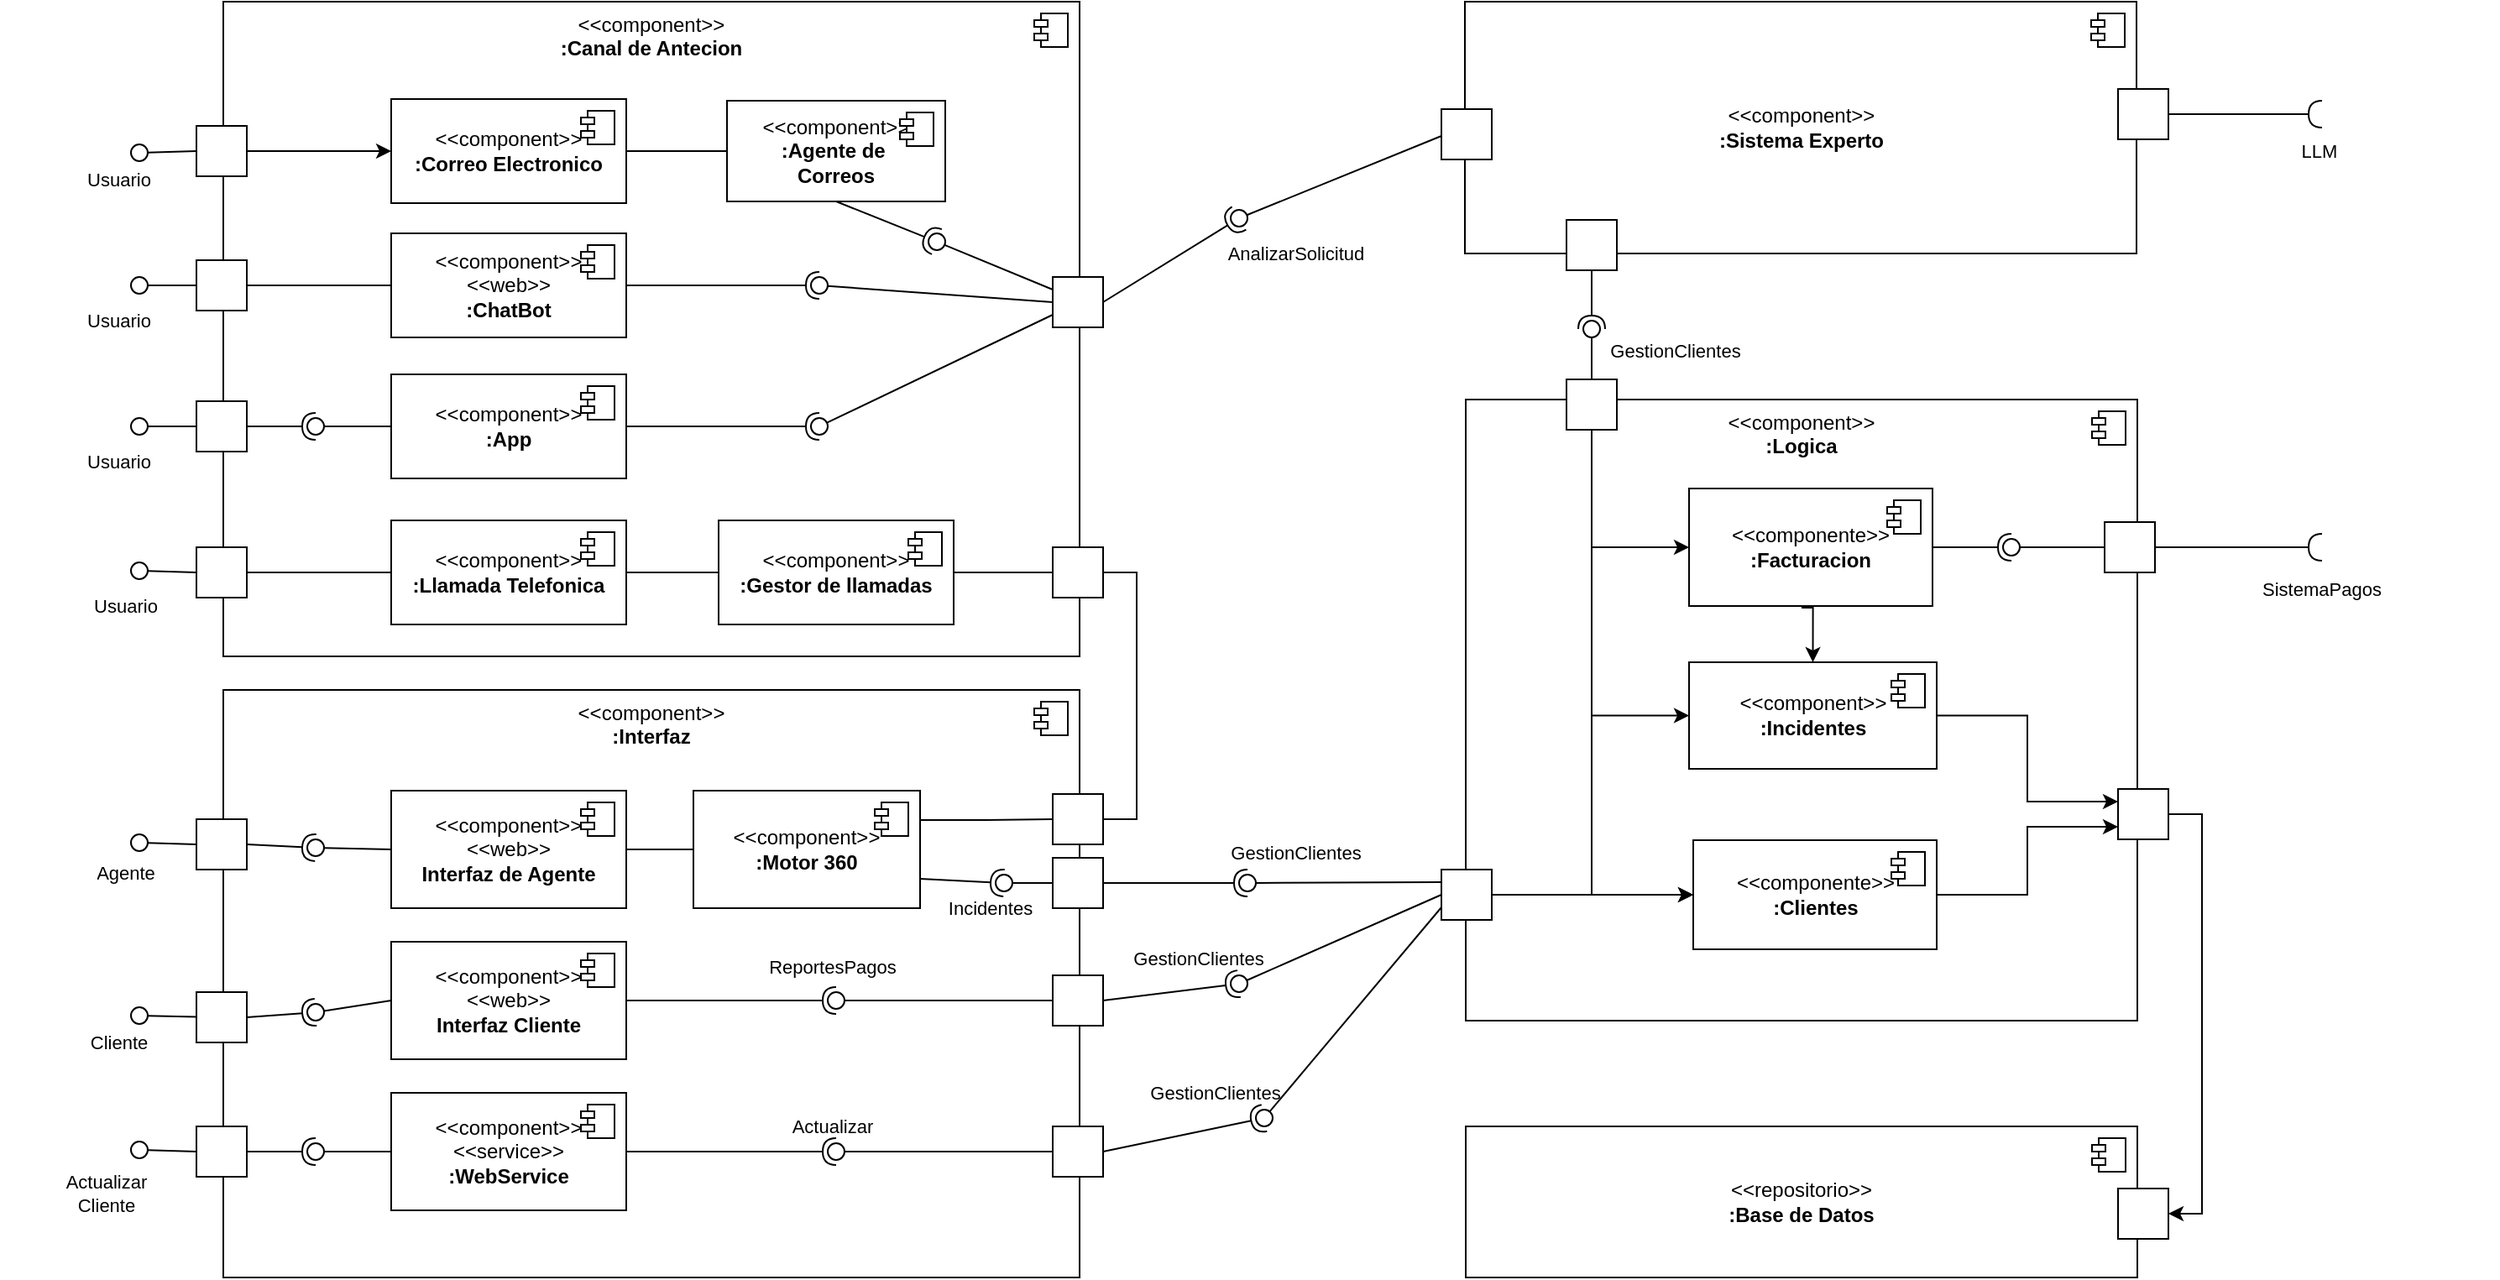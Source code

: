 <mxfile version="24.7.7">
  <diagram name="Página-1" id="badeSgl3rarpciUWfAk7">
    <mxGraphModel dx="1707" dy="452" grid="1" gridSize="10" guides="1" tooltips="1" connect="1" arrows="1" fold="1" page="1" pageScale="1" pageWidth="827" pageHeight="1169" math="0" shadow="0">
      <root>
        <mxCell id="0" />
        <mxCell id="1" parent="0" />
        <mxCell id="QKdsGa7gmg4QLBwzVYQP-52" value="&amp;lt;&amp;lt;component&amp;gt;&amp;gt;&lt;div&gt;&lt;b&gt;:Logica&lt;/b&gt;&lt;/div&gt;" style="html=1;dropTarget=0;whiteSpace=wrap;verticalAlign=top;" vertex="1" parent="1">
          <mxGeometry x="60" y="307" width="400" height="370" as="geometry" />
        </mxCell>
        <mxCell id="QKdsGa7gmg4QLBwzVYQP-53" value="" style="shape=module;jettyWidth=8;jettyHeight=4;" vertex="1" parent="QKdsGa7gmg4QLBwzVYQP-52">
          <mxGeometry x="1" width="20" height="20" relative="1" as="geometry">
            <mxPoint x="-27" y="7" as="offset" />
          </mxGeometry>
        </mxCell>
        <mxCell id="oYlXpJVkNZ7Khja5sfW1-7" value="" style="rounded=0;orthogonalLoop=1;jettySize=auto;html=1;endArrow=oval;endFill=0;sketch=0;sourcePerimeterSpacing=0;targetPerimeterSpacing=0;endSize=10;exitX=0;exitY=0.5;exitDx=0;exitDy=0;" parent="1" source="QKdsGa7gmg4QLBwzVYQP-26" edge="1">
          <mxGeometry relative="1" as="geometry">
            <mxPoint x="-800" y="90" as="sourcePoint" />
            <mxPoint x="-730" y="160" as="targetPoint" />
          </mxGeometry>
        </mxCell>
        <mxCell id="oYlXpJVkNZ7Khja5sfW1-8" value="" style="ellipse;whiteSpace=wrap;html=1;align=center;aspect=fixed;fillColor=none;strokeColor=none;resizable=0;perimeter=centerPerimeter;rotatable=0;allowArrows=0;points=[];outlineConnect=1;" parent="1" vertex="1">
          <mxGeometry x="-720" y="156" width="10" height="10" as="geometry" />
        </mxCell>
        <mxCell id="oYlXpJVkNZ7Khja5sfW1-23" value="&lt;div&gt;&amp;lt;&amp;lt;repositorio&amp;gt;&amp;gt;&lt;br&gt;&lt;div&gt;&lt;b&gt;:Base de Datos&lt;/b&gt;&lt;/div&gt;&lt;/div&gt;" style="html=1;dropTarget=0;whiteSpace=wrap;" parent="1" vertex="1">
          <mxGeometry x="60" y="740" width="400" height="90" as="geometry" />
        </mxCell>
        <mxCell id="oYlXpJVkNZ7Khja5sfW1-24" value="" style="shape=module;jettyWidth=8;jettyHeight=4;" parent="oYlXpJVkNZ7Khja5sfW1-23" vertex="1">
          <mxGeometry x="1" width="20" height="20" relative="1" as="geometry">
            <mxPoint x="-27" y="7" as="offset" />
          </mxGeometry>
        </mxCell>
        <mxCell id="oYlXpJVkNZ7Khja5sfW1-25" value="&amp;lt;&amp;lt;component&amp;gt;&amp;gt;&lt;div&gt;&lt;b&gt;:Sistema&amp;nbsp;&lt;/b&gt;&lt;b style=&quot;background-color: initial;&quot;&gt;Experto&lt;/b&gt;&lt;/div&gt;" style="html=1;dropTarget=0;whiteSpace=wrap;" parent="1" vertex="1">
          <mxGeometry x="59.5" y="70" width="400" height="150" as="geometry" />
        </mxCell>
        <mxCell id="oYlXpJVkNZ7Khja5sfW1-26" value="" style="shape=module;jettyWidth=8;jettyHeight=4;" parent="oYlXpJVkNZ7Khja5sfW1-25" vertex="1">
          <mxGeometry x="1" width="20" height="20" relative="1" as="geometry">
            <mxPoint x="-27" y="7" as="offset" />
          </mxGeometry>
        </mxCell>
        <mxCell id="QKdsGa7gmg4QLBwzVYQP-125" style="edgeStyle=orthogonalEdgeStyle;rounded=0;orthogonalLoop=1;jettySize=auto;html=1;exitX=1;exitY=0.5;exitDx=0;exitDy=0;entryX=0;entryY=0.75;entryDx=0;entryDy=0;" edge="1" parent="1" source="oYlXpJVkNZ7Khja5sfW1-29" target="QKdsGa7gmg4QLBwzVYQP-121">
          <mxGeometry relative="1" as="geometry" />
        </mxCell>
        <mxCell id="oYlXpJVkNZ7Khja5sfW1-29" value="&amp;lt;&amp;lt;componente&amp;gt;&amp;gt;&lt;div&gt;&lt;div&gt;&lt;b&gt;:Clientes&lt;/b&gt;&lt;/div&gt;&lt;/div&gt;" style="html=1;dropTarget=0;whiteSpace=wrap;" parent="1" vertex="1">
          <mxGeometry x="195.5" y="569.5" width="145" height="65" as="geometry" />
        </mxCell>
        <mxCell id="oYlXpJVkNZ7Khja5sfW1-30" value="" style="shape=module;jettyWidth=8;jettyHeight=4;" parent="oYlXpJVkNZ7Khja5sfW1-29" vertex="1">
          <mxGeometry x="1" width="20" height="20" relative="1" as="geometry">
            <mxPoint x="-27" y="7" as="offset" />
          </mxGeometry>
        </mxCell>
        <mxCell id="oYlXpJVkNZ7Khja5sfW1-34" value="" style="ellipse;whiteSpace=wrap;html=1;align=center;aspect=fixed;fillColor=none;strokeColor=none;resizable=0;perimeter=centerPerimeter;rotatable=0;allowArrows=0;points=[];outlineConnect=1;" parent="1" vertex="1">
          <mxGeometry x="379.5" y="164" width="10" height="10" as="geometry" />
        </mxCell>
        <mxCell id="QKdsGa7gmg4QLBwzVYQP-124" style="edgeStyle=orthogonalEdgeStyle;rounded=0;orthogonalLoop=1;jettySize=auto;html=1;exitX=1;exitY=0.5;exitDx=0;exitDy=0;entryX=0;entryY=0.25;entryDx=0;entryDy=0;" edge="1" parent="1" source="oYlXpJVkNZ7Khja5sfW1-45" target="QKdsGa7gmg4QLBwzVYQP-121">
          <mxGeometry relative="1" as="geometry" />
        </mxCell>
        <mxCell id="oYlXpJVkNZ7Khja5sfW1-45" value="&amp;lt;&amp;lt;component&amp;gt;&amp;gt;&lt;div&gt;&lt;b style=&quot;background-color: initial;&quot;&gt;:Incidentes&lt;/b&gt;&lt;/div&gt;" style="html=1;dropTarget=0;whiteSpace=wrap;" parent="1" vertex="1">
          <mxGeometry x="193" y="463.5" width="147.5" height="63.5" as="geometry" />
        </mxCell>
        <mxCell id="oYlXpJVkNZ7Khja5sfW1-46" value="" style="shape=module;jettyWidth=8;jettyHeight=4;" parent="oYlXpJVkNZ7Khja5sfW1-45" vertex="1">
          <mxGeometry x="1" width="20" height="20" relative="1" as="geometry">
            <mxPoint x="-27" y="7" as="offset" />
          </mxGeometry>
        </mxCell>
        <mxCell id="oYlXpJVkNZ7Khja5sfW1-49" value="" style="ellipse;whiteSpace=wrap;html=1;align=center;aspect=fixed;fillColor=none;strokeColor=none;resizable=0;perimeter=centerPerimeter;rotatable=0;allowArrows=0;points=[];outlineConnect=1;" parent="1" vertex="1">
          <mxGeometry x="179.5" y="184" width="10" height="10" as="geometry" />
        </mxCell>
        <mxCell id="oYlXpJVkNZ7Khja5sfW1-52" value="" style="ellipse;whiteSpace=wrap;html=1;align=center;aspect=fixed;fillColor=none;strokeColor=none;resizable=0;perimeter=centerPerimeter;rotatable=0;allowArrows=0;points=[];outlineConnect=1;" parent="1" vertex="1">
          <mxGeometry x="511.5" y="270" width="10" height="10" as="geometry" />
        </mxCell>
        <mxCell id="oYlXpJVkNZ7Khja5sfW1-53" value="" style="rounded=0;orthogonalLoop=1;jettySize=auto;html=1;endArrow=halfCircle;endFill=0;endSize=6;strokeWidth=1;sketch=0;exitX=1;exitY=0.5;exitDx=0;exitDy=0;" parent="1" source="QKdsGa7gmg4QLBwzVYQP-60" edge="1">
          <mxGeometry relative="1" as="geometry">
            <mxPoint x="614.5" y="188" as="sourcePoint" />
            <mxPoint x="570" y="137" as="targetPoint" />
          </mxGeometry>
        </mxCell>
        <mxCell id="oYlXpJVkNZ7Khja5sfW1-55" value="" style="ellipse;whiteSpace=wrap;html=1;align=center;aspect=fixed;fillColor=none;strokeColor=none;resizable=0;perimeter=centerPerimeter;rotatable=0;allowArrows=0;points=[];outlineConnect=1;" parent="1" vertex="1">
          <mxGeometry x="640" y="190" width="10" height="10" as="geometry" />
        </mxCell>
        <mxCell id="oYlXpJVkNZ7Khja5sfW1-58" value="" style="ellipse;whiteSpace=wrap;html=1;align=center;aspect=fixed;fillColor=none;strokeColor=none;resizable=0;perimeter=centerPerimeter;rotatable=0;allowArrows=0;points=[];outlineConnect=1;" parent="1" vertex="1">
          <mxGeometry x="504.5" y="198" width="10" height="10" as="geometry" />
        </mxCell>
        <mxCell id="oYlXpJVkNZ7Khja5sfW1-66" value="" style="ellipse;whiteSpace=wrap;html=1;align=center;aspect=fixed;fillColor=none;strokeColor=none;resizable=0;perimeter=centerPerimeter;rotatable=0;allowArrows=0;points=[];outlineConnect=1;" parent="1" vertex="1">
          <mxGeometry x="554.5" y="273" width="10" height="10" as="geometry" />
        </mxCell>
        <mxCell id="oYlXpJVkNZ7Khja5sfW1-69" value="" style="ellipse;whiteSpace=wrap;html=1;align=center;aspect=fixed;fillColor=none;strokeColor=none;resizable=0;perimeter=centerPerimeter;rotatable=0;allowArrows=0;points=[];outlineConnect=1;" parent="1" vertex="1">
          <mxGeometry x="650" y="520" width="10" height="10" as="geometry" />
        </mxCell>
        <mxCell id="oYlXpJVkNZ7Khja5sfW1-84" value="" style="ellipse;whiteSpace=wrap;html=1;align=center;aspect=fixed;fillColor=none;strokeColor=none;resizable=0;perimeter=centerPerimeter;rotatable=0;allowArrows=0;points=[];outlineConnect=1;" parent="1" vertex="1">
          <mxGeometry x="450.5" y="367" width="10" height="10" as="geometry" />
        </mxCell>
        <mxCell id="oYlXpJVkNZ7Khja5sfW1-88" value="" style="ellipse;whiteSpace=wrap;html=1;align=center;aspect=fixed;fillColor=none;strokeColor=none;resizable=0;perimeter=centerPerimeter;rotatable=0;allowArrows=0;points=[];outlineConnect=1;" parent="1" vertex="1">
          <mxGeometry x="511.5" y="390" width="10" height="10" as="geometry" />
        </mxCell>
        <UserObject label="SistemaPagos" placeholders="1" name="Variable" id="oYlXpJVkNZ7Khja5sfW1-94">
          <mxCell style="text;html=1;strokeColor=none;fillColor=none;align=center;verticalAlign=middle;whiteSpace=wrap;overflow=hidden;fontSize=11;" parent="1" vertex="1">
            <mxGeometry x="514.5" y="410" width="110" height="20" as="geometry" />
          </mxCell>
        </UserObject>
        <UserObject label="LLM" placeholders="1" name="Variable" id="oYlXpJVkNZ7Khja5sfW1-102">
          <mxCell style="text;html=1;strokeColor=none;fillColor=none;align=center;verticalAlign=middle;whiteSpace=wrap;overflow=hidden;fontSize=11;" parent="1" vertex="1">
            <mxGeometry x="504.5" y="149" width="127" height="20" as="geometry" />
          </mxCell>
        </UserObject>
        <UserObject label="Actualizar&lt;div&gt;Cliente&lt;/div&gt;" placeholders="1" name="Variable" id="oYlXpJVkNZ7Khja5sfW1-107">
          <mxCell style="text;html=1;strokeColor=none;fillColor=none;align=center;verticalAlign=middle;whiteSpace=wrap;overflow=hidden;fontSize=11;" parent="1" vertex="1">
            <mxGeometry x="-813" y="760" width="127" height="40" as="geometry" />
          </mxCell>
        </UserObject>
        <mxCell id="QKdsGa7gmg4QLBwzVYQP-116" style="edgeStyle=orthogonalEdgeStyle;rounded=0;orthogonalLoop=1;jettySize=auto;html=1;exitX=0.462;exitY=1.014;exitDx=0;exitDy=0;entryX=0.5;entryY=0;entryDx=0;entryDy=0;exitPerimeter=0;" edge="1" parent="1" source="0yX0eXvTFX88OV4LpYDG-4" target="oYlXpJVkNZ7Khja5sfW1-45">
          <mxGeometry relative="1" as="geometry" />
        </mxCell>
        <mxCell id="0yX0eXvTFX88OV4LpYDG-4" value="&amp;lt;&amp;lt;componente&amp;gt;&amp;gt;&lt;div&gt;&lt;b&gt;:&lt;/b&gt;&lt;b style=&quot;background-color: initial;&quot;&gt;Facturacion&lt;/b&gt;&lt;/div&gt;" style="html=1;dropTarget=0;whiteSpace=wrap;" parent="1" vertex="1">
          <mxGeometry x="193" y="360" width="145" height="70" as="geometry" />
        </mxCell>
        <mxCell id="0yX0eXvTFX88OV4LpYDG-5" value="" style="shape=module;jettyWidth=8;jettyHeight=4;" parent="0yX0eXvTFX88OV4LpYDG-4" vertex="1">
          <mxGeometry x="1" width="20" height="20" relative="1" as="geometry">
            <mxPoint x="-27" y="7" as="offset" />
          </mxGeometry>
        </mxCell>
        <mxCell id="0yX0eXvTFX88OV4LpYDG-8" value="" style="ellipse;whiteSpace=wrap;html=1;align=center;aspect=fixed;fillColor=none;strokeColor=none;resizable=0;perimeter=centerPerimeter;rotatable=0;allowArrows=0;points=[];outlineConnect=1;" parent="1" vertex="1">
          <mxGeometry x="511.5" y="295" width="10" height="10" as="geometry" />
        </mxCell>
        <mxCell id="0yX0eXvTFX88OV4LpYDG-12" value="" style="ellipse;whiteSpace=wrap;html=1;align=center;aspect=fixed;fillColor=none;strokeColor=none;resizable=0;perimeter=centerPerimeter;rotatable=0;allowArrows=0;points=[];outlineConnect=1;" parent="1" vertex="1">
          <mxGeometry x="665" y="460" width="10" height="10" as="geometry" />
        </mxCell>
        <mxCell id="QKdsGa7gmg4QLBwzVYQP-1" value="&amp;lt;&amp;lt;component&amp;gt;&amp;gt;&lt;div&gt;&lt;b&gt;:Canal de Antecion&lt;/b&gt;&lt;/div&gt;" style="html=1;dropTarget=0;whiteSpace=wrap;verticalAlign=top;" vertex="1" parent="1">
          <mxGeometry x="-680" y="70" width="510" height="390" as="geometry" />
        </mxCell>
        <mxCell id="QKdsGa7gmg4QLBwzVYQP-2" value="" style="shape=module;jettyWidth=8;jettyHeight=4;" vertex="1" parent="QKdsGa7gmg4QLBwzVYQP-1">
          <mxGeometry x="1" width="20" height="20" relative="1" as="geometry">
            <mxPoint x="-27" y="7" as="offset" />
          </mxGeometry>
        </mxCell>
        <mxCell id="QKdsGa7gmg4QLBwzVYQP-88" style="edgeStyle=orthogonalEdgeStyle;rounded=0;orthogonalLoop=1;jettySize=auto;html=1;exitX=1;exitY=0.5;exitDx=0;exitDy=0;entryX=0;entryY=0.5;entryDx=0;entryDy=0;endArrow=none;endFill=0;" edge="1" parent="1" source="QKdsGa7gmg4QLBwzVYQP-5" target="QKdsGa7gmg4QLBwzVYQP-82">
          <mxGeometry relative="1" as="geometry" />
        </mxCell>
        <mxCell id="QKdsGa7gmg4QLBwzVYQP-5" value="&amp;lt;&amp;lt;component&amp;gt;&amp;gt;&lt;div&gt;&lt;b&gt;:&lt;/b&gt;&lt;b style=&quot;background-color: initial;&quot;&gt;Llamada Telefonica&lt;/b&gt;&lt;/div&gt;" style="html=1;dropTarget=0;whiteSpace=wrap;" vertex="1" parent="1">
          <mxGeometry x="-580" y="379" width="140" height="62" as="geometry" />
        </mxCell>
        <mxCell id="QKdsGa7gmg4QLBwzVYQP-6" value="" style="shape=module;jettyWidth=8;jettyHeight=4;" vertex="1" parent="QKdsGa7gmg4QLBwzVYQP-5">
          <mxGeometry x="1" width="20" height="20" relative="1" as="geometry">
            <mxPoint x="-27" y="7" as="offset" />
          </mxGeometry>
        </mxCell>
        <mxCell id="QKdsGa7gmg4QLBwzVYQP-50" style="edgeStyle=orthogonalEdgeStyle;rounded=0;orthogonalLoop=1;jettySize=auto;html=1;exitX=1;exitY=0.5;exitDx=0;exitDy=0;entryX=0;entryY=0.5;entryDx=0;entryDy=0;endArrow=none;endFill=0;" edge="1" parent="1" source="QKdsGa7gmg4QLBwzVYQP-7" target="QKdsGa7gmg4QLBwzVYQP-43">
          <mxGeometry relative="1" as="geometry" />
        </mxCell>
        <mxCell id="QKdsGa7gmg4QLBwzVYQP-7" value="&amp;lt;&amp;lt;component&amp;gt;&amp;gt;&lt;div&gt;&lt;b&gt;:&lt;/b&gt;&lt;b style=&quot;background-color: initial;&quot;&gt;Correo Electronico&lt;/b&gt;&lt;/div&gt;" style="html=1;dropTarget=0;whiteSpace=wrap;" vertex="1" parent="1">
          <mxGeometry x="-580" y="128" width="140" height="62" as="geometry" />
        </mxCell>
        <mxCell id="QKdsGa7gmg4QLBwzVYQP-8" value="" style="shape=module;jettyWidth=8;jettyHeight=4;" vertex="1" parent="QKdsGa7gmg4QLBwzVYQP-7">
          <mxGeometry x="1" width="20" height="20" relative="1" as="geometry">
            <mxPoint x="-27" y="7" as="offset" />
          </mxGeometry>
        </mxCell>
        <mxCell id="QKdsGa7gmg4QLBwzVYQP-9" value="&amp;lt;&amp;lt;component&amp;gt;&amp;gt;&lt;div&gt;&amp;lt;&amp;lt;web&amp;gt;&amp;gt;&lt;br&gt;&lt;div&gt;&lt;b&gt;:&lt;/b&gt;&lt;b style=&quot;background-color: initial;&quot;&gt;ChatBot&lt;/b&gt;&lt;/div&gt;&lt;/div&gt;" style="html=1;dropTarget=0;whiteSpace=wrap;" vertex="1" parent="1">
          <mxGeometry x="-580" y="208" width="140" height="62" as="geometry" />
        </mxCell>
        <mxCell id="QKdsGa7gmg4QLBwzVYQP-10" value="" style="shape=module;jettyWidth=8;jettyHeight=4;" vertex="1" parent="QKdsGa7gmg4QLBwzVYQP-9">
          <mxGeometry x="1" width="20" height="20" relative="1" as="geometry">
            <mxPoint x="-27" y="7" as="offset" />
          </mxGeometry>
        </mxCell>
        <mxCell id="QKdsGa7gmg4QLBwzVYQP-13" value="&amp;lt;&amp;lt;component&amp;gt;&amp;gt;&lt;div&gt;&lt;b&gt;:Interfaz&lt;/b&gt;&lt;/div&gt;" style="html=1;dropTarget=0;whiteSpace=wrap;verticalAlign=top;" vertex="1" parent="1">
          <mxGeometry x="-680" y="480" width="510" height="350" as="geometry" />
        </mxCell>
        <mxCell id="QKdsGa7gmg4QLBwzVYQP-14" value="" style="shape=module;jettyWidth=8;jettyHeight=4;" vertex="1" parent="QKdsGa7gmg4QLBwzVYQP-13">
          <mxGeometry x="1" width="20" height="20" relative="1" as="geometry">
            <mxPoint x="-27" y="7" as="offset" />
          </mxGeometry>
        </mxCell>
        <mxCell id="QKdsGa7gmg4QLBwzVYQP-98" style="edgeStyle=orthogonalEdgeStyle;rounded=0;orthogonalLoop=1;jettySize=auto;html=1;exitX=1;exitY=0.5;exitDx=0;exitDy=0;entryX=0;entryY=0.5;entryDx=0;entryDy=0;endArrow=none;endFill=0;" edge="1" parent="1" source="QKdsGa7gmg4QLBwzVYQP-15" target="QKdsGa7gmg4QLBwzVYQP-84">
          <mxGeometry relative="1" as="geometry" />
        </mxCell>
        <mxCell id="QKdsGa7gmg4QLBwzVYQP-15" value="&amp;lt;&amp;lt;component&amp;gt;&amp;gt;&lt;div&gt;&amp;lt;&amp;lt;web&amp;gt;&amp;gt;&lt;br&gt;&lt;div&gt;&lt;b&gt;Interfaz de Agente&lt;/b&gt;&lt;/div&gt;&lt;/div&gt;" style="html=1;dropTarget=0;whiteSpace=wrap;" vertex="1" parent="1">
          <mxGeometry x="-580" y="540" width="140" height="70" as="geometry" />
        </mxCell>
        <mxCell id="QKdsGa7gmg4QLBwzVYQP-16" value="" style="shape=module;jettyWidth=8;jettyHeight=4;" vertex="1" parent="QKdsGa7gmg4QLBwzVYQP-15">
          <mxGeometry x="1" width="20" height="20" relative="1" as="geometry">
            <mxPoint x="-27" y="7" as="offset" />
          </mxGeometry>
        </mxCell>
        <mxCell id="QKdsGa7gmg4QLBwzVYQP-17" value="&amp;lt;&amp;lt;component&amp;gt;&amp;gt;&lt;div&gt;&amp;lt;&amp;lt;web&amp;gt;&amp;gt;&lt;br&gt;&lt;div&gt;&lt;b&gt;Interfaz Cliente&lt;/b&gt;&lt;/div&gt;&lt;/div&gt;" style="html=1;dropTarget=0;whiteSpace=wrap;" vertex="1" parent="1">
          <mxGeometry x="-580" y="630" width="140" height="70" as="geometry" />
        </mxCell>
        <mxCell id="QKdsGa7gmg4QLBwzVYQP-18" value="" style="shape=module;jettyWidth=8;jettyHeight=4;" vertex="1" parent="QKdsGa7gmg4QLBwzVYQP-17">
          <mxGeometry x="1" width="20" height="20" relative="1" as="geometry">
            <mxPoint x="-27" y="7" as="offset" />
          </mxGeometry>
        </mxCell>
        <mxCell id="QKdsGa7gmg4QLBwzVYQP-19" value="&amp;lt;&amp;lt;component&amp;gt;&amp;gt;&lt;div&gt;&amp;lt;&amp;lt;service&amp;gt;&amp;gt;&lt;br&gt;&lt;div&gt;&lt;div&gt;&lt;b&gt;:WebService&lt;/b&gt;&lt;/div&gt;&lt;/div&gt;&lt;/div&gt;" style="html=1;dropTarget=0;whiteSpace=wrap;" vertex="1" parent="1">
          <mxGeometry x="-580" y="720" width="140" height="70" as="geometry" />
        </mxCell>
        <mxCell id="QKdsGa7gmg4QLBwzVYQP-20" value="" style="shape=module;jettyWidth=8;jettyHeight=4;" vertex="1" parent="QKdsGa7gmg4QLBwzVYQP-19">
          <mxGeometry x="1" width="20" height="20" relative="1" as="geometry">
            <mxPoint x="-27" y="7" as="offset" />
          </mxGeometry>
        </mxCell>
        <mxCell id="QKdsGa7gmg4QLBwzVYQP-21" value="&amp;lt;&amp;lt;component&amp;gt;&amp;gt;&lt;div&gt;&lt;b&gt;:&lt;/b&gt;&lt;b style=&quot;background-color: initial;&quot;&gt;App&lt;/b&gt;&lt;/div&gt;" style="html=1;dropTarget=0;whiteSpace=wrap;" vertex="1" parent="1">
          <mxGeometry x="-580" y="292" width="140" height="62" as="geometry" />
        </mxCell>
        <mxCell id="QKdsGa7gmg4QLBwzVYQP-22" value="" style="shape=module;jettyWidth=8;jettyHeight=4;" vertex="1" parent="QKdsGa7gmg4QLBwzVYQP-21">
          <mxGeometry x="1" width="20" height="20" relative="1" as="geometry">
            <mxPoint x="-27" y="7" as="offset" />
          </mxGeometry>
        </mxCell>
        <mxCell id="QKdsGa7gmg4QLBwzVYQP-30" style="edgeStyle=orthogonalEdgeStyle;rounded=0;orthogonalLoop=1;jettySize=auto;html=1;exitX=1;exitY=0.5;exitDx=0;exitDy=0;entryX=0;entryY=0.5;entryDx=0;entryDy=0;endArrow=classic;endFill=1;" edge="1" parent="1" source="QKdsGa7gmg4QLBwzVYQP-26" target="QKdsGa7gmg4QLBwzVYQP-7">
          <mxGeometry relative="1" as="geometry" />
        </mxCell>
        <mxCell id="QKdsGa7gmg4QLBwzVYQP-26" value="" style="html=1;rounded=0;" vertex="1" parent="1">
          <mxGeometry x="-696" y="144" width="30" height="30" as="geometry" />
        </mxCell>
        <mxCell id="QKdsGa7gmg4QLBwzVYQP-68" style="edgeStyle=orthogonalEdgeStyle;rounded=0;orthogonalLoop=1;jettySize=auto;html=1;exitX=1;exitY=0.5;exitDx=0;exitDy=0;entryX=0;entryY=0.5;entryDx=0;entryDy=0;endArrow=none;endFill=0;" edge="1" parent="1" source="QKdsGa7gmg4QLBwzVYQP-31" target="QKdsGa7gmg4QLBwzVYQP-9">
          <mxGeometry relative="1" as="geometry" />
        </mxCell>
        <mxCell id="QKdsGa7gmg4QLBwzVYQP-31" value="" style="html=1;rounded=0;" vertex="1" parent="1">
          <mxGeometry x="-696" y="224" width="30" height="30" as="geometry" />
        </mxCell>
        <mxCell id="QKdsGa7gmg4QLBwzVYQP-32" value="" style="html=1;rounded=0;" vertex="1" parent="1">
          <mxGeometry x="-696" y="308" width="30" height="30" as="geometry" />
        </mxCell>
        <mxCell id="QKdsGa7gmg4QLBwzVYQP-87" style="edgeStyle=orthogonalEdgeStyle;rounded=0;orthogonalLoop=1;jettySize=auto;html=1;exitX=1;exitY=0.5;exitDx=0;exitDy=0;entryX=0;entryY=0.5;entryDx=0;entryDy=0;endArrow=none;endFill=0;" edge="1" parent="1" source="QKdsGa7gmg4QLBwzVYQP-33" target="QKdsGa7gmg4QLBwzVYQP-5">
          <mxGeometry relative="1" as="geometry" />
        </mxCell>
        <mxCell id="QKdsGa7gmg4QLBwzVYQP-33" value="" style="html=1;rounded=0;" vertex="1" parent="1">
          <mxGeometry x="-696" y="395" width="30" height="30" as="geometry" />
        </mxCell>
        <mxCell id="QKdsGa7gmg4QLBwzVYQP-34" value="" style="rounded=0;orthogonalLoop=1;jettySize=auto;html=1;endArrow=halfCircle;endFill=0;endSize=6;strokeWidth=1;sketch=0;exitX=1;exitY=0.5;exitDx=0;exitDy=0;" edge="1" parent="1" target="QKdsGa7gmg4QLBwzVYQP-36" source="QKdsGa7gmg4QLBwzVYQP-32">
          <mxGeometry relative="1" as="geometry">
            <mxPoint x="-480" y="278" as="sourcePoint" />
          </mxGeometry>
        </mxCell>
        <mxCell id="QKdsGa7gmg4QLBwzVYQP-35" value="" style="rounded=0;orthogonalLoop=1;jettySize=auto;html=1;endArrow=oval;endFill=0;sketch=0;sourcePerimeterSpacing=0;targetPerimeterSpacing=0;endSize=10;exitX=0;exitY=0.5;exitDx=0;exitDy=0;" edge="1" parent="1" target="QKdsGa7gmg4QLBwzVYQP-36" source="QKdsGa7gmg4QLBwzVYQP-21">
          <mxGeometry relative="1" as="geometry">
            <mxPoint x="-660" y="240" as="sourcePoint" />
          </mxGeometry>
        </mxCell>
        <mxCell id="QKdsGa7gmg4QLBwzVYQP-36" value="" style="ellipse;whiteSpace=wrap;html=1;align=center;aspect=fixed;fillColor=none;strokeColor=none;resizable=0;perimeter=centerPerimeter;rotatable=0;allowArrows=0;points=[];outlineConnect=1;" vertex="1" parent="1">
          <mxGeometry x="-630" y="318" width="10" height="10" as="geometry" />
        </mxCell>
        <mxCell id="QKdsGa7gmg4QLBwzVYQP-39" value="" style="rounded=0;orthogonalLoop=1;jettySize=auto;html=1;endArrow=oval;endFill=0;sketch=0;sourcePerimeterSpacing=0;targetPerimeterSpacing=0;endSize=10;exitX=0;exitY=0.5;exitDx=0;exitDy=0;" edge="1" parent="1" source="QKdsGa7gmg4QLBwzVYQP-31">
          <mxGeometry relative="1" as="geometry">
            <mxPoint x="-686" y="169" as="sourcePoint" />
            <mxPoint x="-730" y="239" as="targetPoint" />
          </mxGeometry>
        </mxCell>
        <mxCell id="QKdsGa7gmg4QLBwzVYQP-40" value="" style="ellipse;whiteSpace=wrap;html=1;align=center;aspect=fixed;fillColor=none;strokeColor=none;resizable=0;perimeter=centerPerimeter;rotatable=0;allowArrows=0;points=[];outlineConnect=1;" vertex="1" parent="1">
          <mxGeometry x="-710" y="192" width="10" height="10" as="geometry" />
        </mxCell>
        <mxCell id="QKdsGa7gmg4QLBwzVYQP-41" value="" style="rounded=0;orthogonalLoop=1;jettySize=auto;html=1;endArrow=oval;endFill=0;sketch=0;sourcePerimeterSpacing=0;targetPerimeterSpacing=0;endSize=10;exitX=0;exitY=0.5;exitDx=0;exitDy=0;" edge="1" parent="1" source="QKdsGa7gmg4QLBwzVYQP-32">
          <mxGeometry relative="1" as="geometry">
            <mxPoint x="-686" y="249" as="sourcePoint" />
            <mxPoint x="-730" y="323" as="targetPoint" />
          </mxGeometry>
        </mxCell>
        <mxCell id="QKdsGa7gmg4QLBwzVYQP-42" value="" style="rounded=0;orthogonalLoop=1;jettySize=auto;html=1;endArrow=oval;endFill=0;sketch=0;sourcePerimeterSpacing=0;targetPerimeterSpacing=0;endSize=10;exitX=0;exitY=0.5;exitDx=0;exitDy=0;" edge="1" parent="1" source="QKdsGa7gmg4QLBwzVYQP-33">
          <mxGeometry relative="1" as="geometry">
            <mxPoint x="-700" y="410" as="sourcePoint" />
            <mxPoint x="-730" y="409" as="targetPoint" />
          </mxGeometry>
        </mxCell>
        <mxCell id="QKdsGa7gmg4QLBwzVYQP-43" value="&amp;lt;&amp;lt;component&amp;gt;&amp;gt;&lt;div&gt;&lt;b&gt;:Agente de&amp;nbsp;&lt;/b&gt;&lt;div&gt;&lt;b&gt;Correos&lt;/b&gt;&lt;/div&gt;&lt;/div&gt;" style="html=1;dropTarget=0;whiteSpace=wrap;" vertex="1" parent="1">
          <mxGeometry x="-380" y="129" width="130" height="60" as="geometry" />
        </mxCell>
        <mxCell id="QKdsGa7gmg4QLBwzVYQP-44" value="" style="shape=module;jettyWidth=8;jettyHeight=4;" vertex="1" parent="QKdsGa7gmg4QLBwzVYQP-43">
          <mxGeometry x="1" width="20" height="20" relative="1" as="geometry">
            <mxPoint x="-27" y="7" as="offset" />
          </mxGeometry>
        </mxCell>
        <mxCell id="QKdsGa7gmg4QLBwzVYQP-55" value="" style="ellipse;whiteSpace=wrap;html=1;align=center;aspect=fixed;fillColor=none;strokeColor=none;resizable=0;perimeter=centerPerimeter;rotatable=0;allowArrows=0;points=[];outlineConnect=1;" vertex="1" parent="1">
          <mxGeometry x="-80" y="156" width="10" height="10" as="geometry" />
        </mxCell>
        <mxCell id="QKdsGa7gmg4QLBwzVYQP-56" value="" style="html=1;rounded=0;" vertex="1" parent="1">
          <mxGeometry x="45.5" y="134" width="30" height="30" as="geometry" />
        </mxCell>
        <mxCell id="QKdsGa7gmg4QLBwzVYQP-58" value="" style="ellipse;whiteSpace=wrap;html=1;align=center;aspect=fixed;fillColor=none;strokeColor=none;resizable=0;perimeter=centerPerimeter;rotatable=0;allowArrows=0;points=[];outlineConnect=1;" vertex="1" parent="1">
          <mxGeometry x="-210" y="156" width="10" height="10" as="geometry" />
        </mxCell>
        <mxCell id="QKdsGa7gmg4QLBwzVYQP-59" value="" style="html=1;rounded=0;" vertex="1" parent="1">
          <mxGeometry x="-186" y="234" width="30" height="30" as="geometry" />
        </mxCell>
        <mxCell id="QKdsGa7gmg4QLBwzVYQP-60" value="" style="html=1;rounded=0;" vertex="1" parent="1">
          <mxGeometry x="448.5" y="122" width="30" height="30" as="geometry" />
        </mxCell>
        <mxCell id="QKdsGa7gmg4QLBwzVYQP-64" value="" style="rounded=0;orthogonalLoop=1;jettySize=auto;html=1;endArrow=halfCircle;endFill=0;endSize=6;strokeWidth=1;sketch=0;exitX=1;exitY=0.5;exitDx=0;exitDy=0;" edge="1" parent="1" source="QKdsGa7gmg4QLBwzVYQP-65">
          <mxGeometry relative="1" as="geometry">
            <mxPoint x="611.5" y="616" as="sourcePoint" />
            <mxPoint x="570" y="395" as="targetPoint" />
          </mxGeometry>
        </mxCell>
        <mxCell id="QKdsGa7gmg4QLBwzVYQP-65" value="" style="html=1;rounded=0;" vertex="1" parent="1">
          <mxGeometry x="440.5" y="380" width="30" height="30" as="geometry" />
        </mxCell>
        <mxCell id="QKdsGa7gmg4QLBwzVYQP-69" value="" style="rounded=0;orthogonalLoop=1;jettySize=auto;html=1;endArrow=halfCircle;endFill=0;endSize=6;strokeWidth=1;sketch=0;exitX=1;exitY=0.5;exitDx=0;exitDy=0;" edge="1" target="QKdsGa7gmg4QLBwzVYQP-71" parent="1" source="QKdsGa7gmg4QLBwzVYQP-59">
          <mxGeometry relative="1" as="geometry">
            <mxPoint x="-90" y="308" as="sourcePoint" />
          </mxGeometry>
        </mxCell>
        <mxCell id="QKdsGa7gmg4QLBwzVYQP-70" value="" style="rounded=0;orthogonalLoop=1;jettySize=auto;html=1;endArrow=oval;endFill=0;sketch=0;sourcePerimeterSpacing=0;targetPerimeterSpacing=0;endSize=10;exitX=0;exitY=0.533;exitDx=0;exitDy=0;exitPerimeter=0;" edge="1" target="QKdsGa7gmg4QLBwzVYQP-71" parent="1" source="QKdsGa7gmg4QLBwzVYQP-56">
          <mxGeometry relative="1" as="geometry">
            <mxPoint x="-130" y="308" as="sourcePoint" />
          </mxGeometry>
        </mxCell>
        <mxCell id="QKdsGa7gmg4QLBwzVYQP-71" value="" style="ellipse;whiteSpace=wrap;html=1;align=center;aspect=fixed;fillColor=none;strokeColor=none;resizable=0;perimeter=centerPerimeter;rotatable=0;allowArrows=0;points=[];outlineConnect=1;" vertex="1" parent="1">
          <mxGeometry x="-80" y="194" width="10" height="10" as="geometry" />
        </mxCell>
        <mxCell id="QKdsGa7gmg4QLBwzVYQP-72" value="" style="rounded=0;orthogonalLoop=1;jettySize=auto;html=1;endArrow=halfCircle;endFill=0;endSize=6;strokeWidth=1;sketch=0;exitX=0.5;exitY=1;exitDx=0;exitDy=0;" edge="1" target="QKdsGa7gmg4QLBwzVYQP-74" parent="1" source="QKdsGa7gmg4QLBwzVYQP-43">
          <mxGeometry relative="1" as="geometry">
            <mxPoint x="-400" y="275" as="sourcePoint" />
          </mxGeometry>
        </mxCell>
        <mxCell id="QKdsGa7gmg4QLBwzVYQP-73" value="" style="rounded=0;orthogonalLoop=1;jettySize=auto;html=1;endArrow=oval;endFill=0;sketch=0;sourcePerimeterSpacing=0;targetPerimeterSpacing=0;endSize=10;exitX=0;exitY=0.25;exitDx=0;exitDy=0;" edge="1" target="QKdsGa7gmg4QLBwzVYQP-74" parent="1" source="QKdsGa7gmg4QLBwzVYQP-59">
          <mxGeometry relative="1" as="geometry">
            <mxPoint x="-440" y="275" as="sourcePoint" />
          </mxGeometry>
        </mxCell>
        <mxCell id="QKdsGa7gmg4QLBwzVYQP-74" value="" style="ellipse;whiteSpace=wrap;html=1;align=center;aspect=fixed;fillColor=none;strokeColor=none;resizable=0;perimeter=centerPerimeter;rotatable=0;allowArrows=0;points=[];outlineConnect=1;" vertex="1" parent="1">
          <mxGeometry x="-260" y="208" width="10" height="10" as="geometry" />
        </mxCell>
        <mxCell id="QKdsGa7gmg4QLBwzVYQP-75" value="" style="rounded=0;orthogonalLoop=1;jettySize=auto;html=1;endArrow=halfCircle;endFill=0;endSize=6;strokeWidth=1;sketch=0;exitX=1;exitY=0.5;exitDx=0;exitDy=0;" edge="1" target="QKdsGa7gmg4QLBwzVYQP-77" parent="1" source="QKdsGa7gmg4QLBwzVYQP-9">
          <mxGeometry relative="1" as="geometry">
            <mxPoint x="-250" y="298" as="sourcePoint" />
          </mxGeometry>
        </mxCell>
        <mxCell id="QKdsGa7gmg4QLBwzVYQP-76" value="" style="rounded=0;orthogonalLoop=1;jettySize=auto;html=1;endArrow=oval;endFill=0;sketch=0;sourcePerimeterSpacing=0;targetPerimeterSpacing=0;endSize=10;exitX=0;exitY=0.5;exitDx=0;exitDy=0;" edge="1" target="QKdsGa7gmg4QLBwzVYQP-77" parent="1" source="QKdsGa7gmg4QLBwzVYQP-59">
          <mxGeometry relative="1" as="geometry">
            <mxPoint x="-290" y="298" as="sourcePoint" />
          </mxGeometry>
        </mxCell>
        <mxCell id="QKdsGa7gmg4QLBwzVYQP-77" value="" style="ellipse;whiteSpace=wrap;html=1;align=center;aspect=fixed;fillColor=none;strokeColor=none;resizable=0;perimeter=centerPerimeter;rotatable=0;allowArrows=0;points=[];outlineConnect=1;" vertex="1" parent="1">
          <mxGeometry x="-330" y="234" width="10" height="10" as="geometry" />
        </mxCell>
        <mxCell id="QKdsGa7gmg4QLBwzVYQP-78" value="" style="rounded=0;orthogonalLoop=1;jettySize=auto;html=1;endArrow=halfCircle;endFill=0;endSize=6;strokeWidth=1;sketch=0;exitX=1;exitY=0.5;exitDx=0;exitDy=0;" edge="1" target="QKdsGa7gmg4QLBwzVYQP-80" parent="1" source="QKdsGa7gmg4QLBwzVYQP-21">
          <mxGeometry relative="1" as="geometry">
            <mxPoint x="-280" y="305" as="sourcePoint" />
          </mxGeometry>
        </mxCell>
        <mxCell id="QKdsGa7gmg4QLBwzVYQP-79" value="" style="rounded=0;orthogonalLoop=1;jettySize=auto;html=1;endArrow=oval;endFill=0;sketch=0;sourcePerimeterSpacing=0;targetPerimeterSpacing=0;endSize=10;exitX=0;exitY=0.75;exitDx=0;exitDy=0;" edge="1" target="QKdsGa7gmg4QLBwzVYQP-80" parent="1" source="QKdsGa7gmg4QLBwzVYQP-59">
          <mxGeometry relative="1" as="geometry">
            <mxPoint x="-320" y="305" as="sourcePoint" />
          </mxGeometry>
        </mxCell>
        <mxCell id="QKdsGa7gmg4QLBwzVYQP-80" value="" style="ellipse;whiteSpace=wrap;html=1;align=center;aspect=fixed;fillColor=none;strokeColor=none;resizable=0;perimeter=centerPerimeter;rotatable=0;allowArrows=0;points=[];outlineConnect=1;" vertex="1" parent="1">
          <mxGeometry x="-330" y="318" width="10" height="10" as="geometry" />
        </mxCell>
        <mxCell id="QKdsGa7gmg4QLBwzVYQP-89" style="edgeStyle=orthogonalEdgeStyle;rounded=0;orthogonalLoop=1;jettySize=auto;html=1;exitX=1;exitY=0.5;exitDx=0;exitDy=0;entryX=0;entryY=0.5;entryDx=0;entryDy=0;endArrow=none;endFill=0;" edge="1" parent="1" source="QKdsGa7gmg4QLBwzVYQP-82" target="QKdsGa7gmg4QLBwzVYQP-86">
          <mxGeometry relative="1" as="geometry" />
        </mxCell>
        <mxCell id="QKdsGa7gmg4QLBwzVYQP-82" value="&amp;lt;&amp;lt;component&amp;gt;&amp;gt;&lt;div&gt;&lt;b&gt;:Gestor de llamadas&lt;/b&gt;&lt;/div&gt;" style="html=1;dropTarget=0;whiteSpace=wrap;" vertex="1" parent="1">
          <mxGeometry x="-385" y="379" width="140" height="62" as="geometry" />
        </mxCell>
        <mxCell id="QKdsGa7gmg4QLBwzVYQP-83" value="" style="shape=module;jettyWidth=8;jettyHeight=4;" vertex="1" parent="QKdsGa7gmg4QLBwzVYQP-82">
          <mxGeometry x="1" width="20" height="20" relative="1" as="geometry">
            <mxPoint x="-27" y="7" as="offset" />
          </mxGeometry>
        </mxCell>
        <mxCell id="QKdsGa7gmg4QLBwzVYQP-91" style="edgeStyle=orthogonalEdgeStyle;rounded=0;orthogonalLoop=1;jettySize=auto;html=1;exitX=1;exitY=0.25;exitDx=0;exitDy=0;entryX=0;entryY=0.5;entryDx=0;entryDy=0;endArrow=none;endFill=0;" edge="1" parent="1" source="QKdsGa7gmg4QLBwzVYQP-84" target="QKdsGa7gmg4QLBwzVYQP-90">
          <mxGeometry relative="1" as="geometry" />
        </mxCell>
        <mxCell id="QKdsGa7gmg4QLBwzVYQP-84" value="&amp;lt;&amp;lt;component&amp;gt;&amp;gt;&lt;div&gt;&lt;b&gt;:Motor 360&lt;/b&gt;&lt;/div&gt;" style="html=1;dropTarget=0;whiteSpace=wrap;imageWidth=24;" vertex="1" parent="1">
          <mxGeometry x="-400" y="540" width="135" height="70" as="geometry" />
        </mxCell>
        <mxCell id="QKdsGa7gmg4QLBwzVYQP-85" value="" style="shape=module;jettyWidth=8;jettyHeight=4;" vertex="1" parent="QKdsGa7gmg4QLBwzVYQP-84">
          <mxGeometry x="1" width="20" height="20" relative="1" as="geometry">
            <mxPoint x="-27" y="7" as="offset" />
          </mxGeometry>
        </mxCell>
        <mxCell id="QKdsGa7gmg4QLBwzVYQP-97" style="edgeStyle=orthogonalEdgeStyle;rounded=0;orthogonalLoop=1;jettySize=auto;html=1;exitX=1;exitY=0.5;exitDx=0;exitDy=0;entryX=1;entryY=0.5;entryDx=0;entryDy=0;endArrow=none;endFill=0;" edge="1" parent="1" source="QKdsGa7gmg4QLBwzVYQP-86" target="QKdsGa7gmg4QLBwzVYQP-90">
          <mxGeometry relative="1" as="geometry" />
        </mxCell>
        <mxCell id="QKdsGa7gmg4QLBwzVYQP-86" value="" style="html=1;rounded=0;" vertex="1" parent="1">
          <mxGeometry x="-186" y="395" width="30" height="30" as="geometry" />
        </mxCell>
        <mxCell id="QKdsGa7gmg4QLBwzVYQP-90" value="" style="html=1;rounded=0;" vertex="1" parent="1">
          <mxGeometry x="-186" y="542" width="30" height="30" as="geometry" />
        </mxCell>
        <mxCell id="QKdsGa7gmg4QLBwzVYQP-92" value="" style="html=1;rounded=0;" vertex="1" parent="1">
          <mxGeometry x="-186" y="580" width="30" height="30" as="geometry" />
        </mxCell>
        <mxCell id="QKdsGa7gmg4QLBwzVYQP-94" value="" style="rounded=0;orthogonalLoop=1;jettySize=auto;html=1;endArrow=halfCircle;endFill=0;endSize=6;strokeWidth=1;sketch=0;exitX=1;exitY=0.75;exitDx=0;exitDy=0;" edge="1" target="QKdsGa7gmg4QLBwzVYQP-96" parent="1" source="QKdsGa7gmg4QLBwzVYQP-84">
          <mxGeometry relative="1" as="geometry">
            <mxPoint x="-200" y="635" as="sourcePoint" />
          </mxGeometry>
        </mxCell>
        <mxCell id="QKdsGa7gmg4QLBwzVYQP-95" value="" style="rounded=0;orthogonalLoop=1;jettySize=auto;html=1;endArrow=oval;endFill=0;sketch=0;sourcePerimeterSpacing=0;targetPerimeterSpacing=0;endSize=10;exitX=0;exitY=0.5;exitDx=0;exitDy=0;" edge="1" target="QKdsGa7gmg4QLBwzVYQP-96" parent="1" source="QKdsGa7gmg4QLBwzVYQP-92">
          <mxGeometry relative="1" as="geometry">
            <mxPoint x="-240" y="635" as="sourcePoint" />
          </mxGeometry>
        </mxCell>
        <mxCell id="QKdsGa7gmg4QLBwzVYQP-96" value="" style="ellipse;whiteSpace=wrap;html=1;align=center;aspect=fixed;fillColor=none;strokeColor=none;resizable=0;perimeter=centerPerimeter;rotatable=0;allowArrows=0;points=[];outlineConnect=1;" vertex="1" parent="1">
          <mxGeometry x="-220" y="590" width="10" height="10" as="geometry" />
        </mxCell>
        <mxCell id="QKdsGa7gmg4QLBwzVYQP-142" style="edgeStyle=orthogonalEdgeStyle;rounded=0;orthogonalLoop=1;jettySize=auto;html=1;exitX=0.5;exitY=1;exitDx=0;exitDy=0;entryX=0;entryY=0.5;entryDx=0;entryDy=0;" edge="1" parent="1" source="QKdsGa7gmg4QLBwzVYQP-99" target="oYlXpJVkNZ7Khja5sfW1-45">
          <mxGeometry relative="1" as="geometry" />
        </mxCell>
        <mxCell id="QKdsGa7gmg4QLBwzVYQP-143" style="edgeStyle=orthogonalEdgeStyle;rounded=0;orthogonalLoop=1;jettySize=auto;html=1;exitX=0.5;exitY=1;exitDx=0;exitDy=0;entryX=0;entryY=0.5;entryDx=0;entryDy=0;" edge="1" parent="1" source="QKdsGa7gmg4QLBwzVYQP-99" target="oYlXpJVkNZ7Khja5sfW1-29">
          <mxGeometry relative="1" as="geometry" />
        </mxCell>
        <mxCell id="QKdsGa7gmg4QLBwzVYQP-146" style="edgeStyle=orthogonalEdgeStyle;rounded=0;orthogonalLoop=1;jettySize=auto;html=1;exitX=0.5;exitY=1;exitDx=0;exitDy=0;entryX=0;entryY=0.5;entryDx=0;entryDy=0;" edge="1" parent="1" source="QKdsGa7gmg4QLBwzVYQP-99" target="0yX0eXvTFX88OV4LpYDG-4">
          <mxGeometry relative="1" as="geometry" />
        </mxCell>
        <mxCell id="QKdsGa7gmg4QLBwzVYQP-99" value="" style="html=1;rounded=0;" vertex="1" parent="1">
          <mxGeometry x="120" y="295" width="30" height="30" as="geometry" />
        </mxCell>
        <mxCell id="QKdsGa7gmg4QLBwzVYQP-102" value="" style="html=1;rounded=0;" vertex="1" parent="1">
          <mxGeometry x="-186" y="650" width="30" height="30" as="geometry" />
        </mxCell>
        <mxCell id="QKdsGa7gmg4QLBwzVYQP-103" value="" style="html=1;rounded=0;" vertex="1" parent="1">
          <mxGeometry x="-186" y="740" width="30" height="30" as="geometry" />
        </mxCell>
        <mxCell id="QKdsGa7gmg4QLBwzVYQP-104" value="" style="rounded=0;orthogonalLoop=1;jettySize=auto;html=1;endArrow=halfCircle;endFill=0;endSize=6;strokeWidth=1;sketch=0;exitX=1;exitY=0.5;exitDx=0;exitDy=0;" edge="1" target="QKdsGa7gmg4QLBwzVYQP-106" parent="1" source="QKdsGa7gmg4QLBwzVYQP-17">
          <mxGeometry relative="1" as="geometry">
            <mxPoint x="-290" y="695" as="sourcePoint" />
          </mxGeometry>
        </mxCell>
        <mxCell id="QKdsGa7gmg4QLBwzVYQP-105" value="" style="rounded=0;orthogonalLoop=1;jettySize=auto;html=1;endArrow=oval;endFill=0;sketch=0;sourcePerimeterSpacing=0;targetPerimeterSpacing=0;endSize=10;exitX=0;exitY=0.5;exitDx=0;exitDy=0;" edge="1" target="QKdsGa7gmg4QLBwzVYQP-106" parent="1" source="QKdsGa7gmg4QLBwzVYQP-102">
          <mxGeometry relative="1" as="geometry">
            <mxPoint x="-330" y="695" as="sourcePoint" />
          </mxGeometry>
        </mxCell>
        <mxCell id="QKdsGa7gmg4QLBwzVYQP-106" value="" style="ellipse;whiteSpace=wrap;html=1;align=center;aspect=fixed;fillColor=none;strokeColor=none;resizable=0;perimeter=centerPerimeter;rotatable=0;allowArrows=0;points=[];outlineConnect=1;" vertex="1" parent="1">
          <mxGeometry x="-320" y="660" width="10" height="10" as="geometry" />
        </mxCell>
        <mxCell id="QKdsGa7gmg4QLBwzVYQP-107" value="" style="rounded=0;orthogonalLoop=1;jettySize=auto;html=1;endArrow=halfCircle;endFill=0;endSize=6;strokeWidth=1;sketch=0;exitX=1;exitY=0.5;exitDx=0;exitDy=0;" edge="1" target="QKdsGa7gmg4QLBwzVYQP-109" parent="1" source="QKdsGa7gmg4QLBwzVYQP-19">
          <mxGeometry relative="1" as="geometry">
            <mxPoint x="-305" y="765" as="sourcePoint" />
          </mxGeometry>
        </mxCell>
        <mxCell id="QKdsGa7gmg4QLBwzVYQP-108" value="" style="rounded=0;orthogonalLoop=1;jettySize=auto;html=1;endArrow=oval;endFill=0;sketch=0;sourcePerimeterSpacing=0;targetPerimeterSpacing=0;endSize=10;exitX=0;exitY=0.5;exitDx=0;exitDy=0;" edge="1" target="QKdsGa7gmg4QLBwzVYQP-109" parent="1" source="QKdsGa7gmg4QLBwzVYQP-103">
          <mxGeometry relative="1" as="geometry">
            <mxPoint x="-345" y="765" as="sourcePoint" />
          </mxGeometry>
        </mxCell>
        <mxCell id="QKdsGa7gmg4QLBwzVYQP-109" value="" style="ellipse;whiteSpace=wrap;html=1;align=center;aspect=fixed;fillColor=none;strokeColor=none;resizable=0;perimeter=centerPerimeter;rotatable=0;allowArrows=0;points=[];outlineConnect=1;" vertex="1" parent="1">
          <mxGeometry x="-320" y="750" width="10" height="10" as="geometry" />
        </mxCell>
        <mxCell id="QKdsGa7gmg4QLBwzVYQP-112" value="" style="ellipse;whiteSpace=wrap;html=1;align=center;aspect=fixed;fillColor=none;strokeColor=none;resizable=0;perimeter=centerPerimeter;rotatable=0;allowArrows=0;points=[];outlineConnect=1;" vertex="1" parent="1">
          <mxGeometry x="140" y="547" width="10" height="10" as="geometry" />
        </mxCell>
        <mxCell id="QKdsGa7gmg4QLBwzVYQP-115" value="" style="ellipse;whiteSpace=wrap;html=1;align=center;aspect=fixed;fillColor=none;strokeColor=none;resizable=0;perimeter=centerPerimeter;rotatable=0;allowArrows=0;points=[];outlineConnect=1;" vertex="1" parent="1">
          <mxGeometry x="400" y="480" width="10" height="10" as="geometry" />
        </mxCell>
        <mxCell id="QKdsGa7gmg4QLBwzVYQP-123" style="edgeStyle=orthogonalEdgeStyle;rounded=0;orthogonalLoop=1;jettySize=auto;html=1;exitX=1;exitY=0.5;exitDx=0;exitDy=0;entryX=1;entryY=0.5;entryDx=0;entryDy=0;" edge="1" parent="1" source="QKdsGa7gmg4QLBwzVYQP-121" target="QKdsGa7gmg4QLBwzVYQP-122">
          <mxGeometry relative="1" as="geometry" />
        </mxCell>
        <mxCell id="QKdsGa7gmg4QLBwzVYQP-121" value="" style="html=1;rounded=0;" vertex="1" parent="1">
          <mxGeometry x="448.5" y="539" width="30" height="30" as="geometry" />
        </mxCell>
        <mxCell id="QKdsGa7gmg4QLBwzVYQP-122" value="" style="html=1;rounded=0;" vertex="1" parent="1">
          <mxGeometry x="448.5" y="777" width="30" height="30" as="geometry" />
        </mxCell>
        <mxCell id="QKdsGa7gmg4QLBwzVYQP-126" value="" style="rounded=0;orthogonalLoop=1;jettySize=auto;html=1;endArrow=halfCircle;endFill=0;endSize=6;strokeWidth=1;sketch=0;" edge="1" target="QKdsGa7gmg4QLBwzVYQP-128" parent="1" source="0yX0eXvTFX88OV4LpYDG-4">
          <mxGeometry relative="1" as="geometry">
            <mxPoint x="405" y="395" as="sourcePoint" />
          </mxGeometry>
        </mxCell>
        <mxCell id="QKdsGa7gmg4QLBwzVYQP-127" value="" style="rounded=0;orthogonalLoop=1;jettySize=auto;html=1;endArrow=oval;endFill=0;sketch=0;sourcePerimeterSpacing=0;targetPerimeterSpacing=0;endSize=10;exitX=0;exitY=0.5;exitDx=0;exitDy=0;" edge="1" target="QKdsGa7gmg4QLBwzVYQP-128" parent="1" source="QKdsGa7gmg4QLBwzVYQP-65">
          <mxGeometry relative="1" as="geometry">
            <mxPoint x="365" y="395" as="sourcePoint" />
          </mxGeometry>
        </mxCell>
        <mxCell id="QKdsGa7gmg4QLBwzVYQP-128" value="" style="ellipse;whiteSpace=wrap;html=1;align=center;aspect=fixed;fillColor=none;strokeColor=none;resizable=0;perimeter=centerPerimeter;rotatable=0;allowArrows=0;points=[];outlineConnect=1;" vertex="1" parent="1">
          <mxGeometry x="380" y="390" width="10" height="10" as="geometry" />
        </mxCell>
        <mxCell id="QKdsGa7gmg4QLBwzVYQP-129" value="" style="html=1;rounded=0;" vertex="1" parent="1">
          <mxGeometry x="120" y="200" width="30" height="30" as="geometry" />
        </mxCell>
        <mxCell id="QKdsGa7gmg4QLBwzVYQP-130" value="" style="rounded=0;orthogonalLoop=1;jettySize=auto;html=1;endArrow=halfCircle;endFill=0;endSize=6;strokeWidth=1;sketch=0;entryX=0.7;entryY=0.4;entryDx=0;entryDy=0;entryPerimeter=0;exitX=0.5;exitY=1;exitDx=0;exitDy=0;" edge="1" target="QKdsGa7gmg4QLBwzVYQP-132" parent="1" source="QKdsGa7gmg4QLBwzVYQP-129">
          <mxGeometry relative="1" as="geometry">
            <mxPoint x="10" y="180" as="sourcePoint" />
          </mxGeometry>
        </mxCell>
        <mxCell id="QKdsGa7gmg4QLBwzVYQP-131" value="" style="rounded=0;orthogonalLoop=1;jettySize=auto;html=1;endArrow=oval;endFill=0;sketch=0;sourcePerimeterSpacing=0;targetPerimeterSpacing=0;endSize=10;exitX=0.5;exitY=0;exitDx=0;exitDy=0;" edge="1" target="QKdsGa7gmg4QLBwzVYQP-132" parent="1" source="QKdsGa7gmg4QLBwzVYQP-99">
          <mxGeometry relative="1" as="geometry">
            <mxPoint x="46" y="475" as="sourcePoint" />
          </mxGeometry>
        </mxCell>
        <mxCell id="QKdsGa7gmg4QLBwzVYQP-132" value="" style="ellipse;whiteSpace=wrap;html=1;align=center;aspect=fixed;fillColor=none;strokeColor=none;resizable=0;perimeter=centerPerimeter;rotatable=0;allowArrows=0;points=[];outlineConnect=1;" vertex="1" parent="1">
          <mxGeometry x="130" y="260" width="10" height="10" as="geometry" />
        </mxCell>
        <mxCell id="QKdsGa7gmg4QLBwzVYQP-145" style="edgeStyle=orthogonalEdgeStyle;rounded=0;orthogonalLoop=1;jettySize=auto;html=1;exitX=1;exitY=0.5;exitDx=0;exitDy=0;entryX=0;entryY=0.5;entryDx=0;entryDy=0;" edge="1" parent="1" source="QKdsGa7gmg4QLBwzVYQP-144" target="oYlXpJVkNZ7Khja5sfW1-29">
          <mxGeometry relative="1" as="geometry" />
        </mxCell>
        <mxCell id="QKdsGa7gmg4QLBwzVYQP-144" value="" style="html=1;rounded=0;" vertex="1" parent="1">
          <mxGeometry x="45.5" y="587" width="30" height="30" as="geometry" />
        </mxCell>
        <mxCell id="QKdsGa7gmg4QLBwzVYQP-148" value="" style="rounded=0;orthogonalLoop=1;jettySize=auto;html=1;endArrow=halfCircle;endFill=0;endSize=6;strokeWidth=1;sketch=0;exitX=1;exitY=0.5;exitDx=0;exitDy=0;" edge="1" target="QKdsGa7gmg4QLBwzVYQP-150" parent="1" source="QKdsGa7gmg4QLBwzVYQP-102">
          <mxGeometry relative="1" as="geometry">
            <mxPoint y="655" as="sourcePoint" />
          </mxGeometry>
        </mxCell>
        <mxCell id="QKdsGa7gmg4QLBwzVYQP-149" value="" style="rounded=0;orthogonalLoop=1;jettySize=auto;html=1;endArrow=oval;endFill=0;sketch=0;sourcePerimeterSpacing=0;targetPerimeterSpacing=0;endSize=10;exitX=0;exitY=0.5;exitDx=0;exitDy=0;" edge="1" target="QKdsGa7gmg4QLBwzVYQP-150" parent="1" source="QKdsGa7gmg4QLBwzVYQP-144">
          <mxGeometry relative="1" as="geometry">
            <mxPoint x="-40" y="655" as="sourcePoint" />
          </mxGeometry>
        </mxCell>
        <mxCell id="QKdsGa7gmg4QLBwzVYQP-150" value="" style="ellipse;whiteSpace=wrap;html=1;align=center;aspect=fixed;fillColor=none;strokeColor=none;resizable=0;perimeter=centerPerimeter;rotatable=0;allowArrows=0;points=[];outlineConnect=1;" vertex="1" parent="1">
          <mxGeometry x="-80" y="650" width="10" height="10" as="geometry" />
        </mxCell>
        <mxCell id="QKdsGa7gmg4QLBwzVYQP-151" value="" style="rounded=0;orthogonalLoop=1;jettySize=auto;html=1;endArrow=halfCircle;endFill=0;endSize=6;strokeWidth=1;sketch=0;exitX=1;exitY=0.5;exitDx=0;exitDy=0;" edge="1" target="QKdsGa7gmg4QLBwzVYQP-153" parent="1" source="QKdsGa7gmg4QLBwzVYQP-103">
          <mxGeometry relative="1" as="geometry">
            <mxPoint x="-70" y="735" as="sourcePoint" />
          </mxGeometry>
        </mxCell>
        <mxCell id="QKdsGa7gmg4QLBwzVYQP-152" value="" style="rounded=0;orthogonalLoop=1;jettySize=auto;html=1;endArrow=oval;endFill=0;sketch=0;sourcePerimeterSpacing=0;targetPerimeterSpacing=0;endSize=10;exitX=0;exitY=0.75;exitDx=0;exitDy=0;" edge="1" target="QKdsGa7gmg4QLBwzVYQP-153" parent="1" source="QKdsGa7gmg4QLBwzVYQP-144">
          <mxGeometry relative="1" as="geometry">
            <mxPoint x="-110" y="735" as="sourcePoint" />
          </mxGeometry>
        </mxCell>
        <mxCell id="QKdsGa7gmg4QLBwzVYQP-153" value="" style="ellipse;whiteSpace=wrap;html=1;align=center;aspect=fixed;fillColor=none;strokeColor=none;resizable=0;perimeter=centerPerimeter;rotatable=0;allowArrows=0;points=[];outlineConnect=1;" vertex="1" parent="1">
          <mxGeometry x="-65" y="730" width="10" height="10" as="geometry" />
        </mxCell>
        <mxCell id="QKdsGa7gmg4QLBwzVYQP-154" value="" style="html=1;rounded=0;" vertex="1" parent="1">
          <mxGeometry x="-696" y="557" width="30" height="30" as="geometry" />
        </mxCell>
        <mxCell id="QKdsGa7gmg4QLBwzVYQP-155" value="" style="rounded=0;orthogonalLoop=1;jettySize=auto;html=1;endArrow=oval;endFill=0;sketch=0;sourcePerimeterSpacing=0;targetPerimeterSpacing=0;endSize=10;exitX=0;exitY=0.5;exitDx=0;exitDy=0;" edge="1" parent="1" source="QKdsGa7gmg4QLBwzVYQP-154">
          <mxGeometry relative="1" as="geometry">
            <mxPoint x="-700" y="572" as="sourcePoint" />
            <mxPoint x="-730" y="571" as="targetPoint" />
          </mxGeometry>
        </mxCell>
        <mxCell id="QKdsGa7gmg4QLBwzVYQP-156" value="" style="html=1;rounded=0;" vertex="1" parent="1">
          <mxGeometry x="-696" y="660" width="30" height="30" as="geometry" />
        </mxCell>
        <mxCell id="QKdsGa7gmg4QLBwzVYQP-157" value="" style="rounded=0;orthogonalLoop=1;jettySize=auto;html=1;endArrow=oval;endFill=0;sketch=0;sourcePerimeterSpacing=0;targetPerimeterSpacing=0;endSize=10;" edge="1" parent="1" source="QKdsGa7gmg4QLBwzVYQP-156">
          <mxGeometry relative="1" as="geometry">
            <mxPoint x="-700" y="675" as="sourcePoint" />
            <mxPoint x="-730" y="674" as="targetPoint" />
          </mxGeometry>
        </mxCell>
        <mxCell id="QKdsGa7gmg4QLBwzVYQP-158" value="" style="html=1;rounded=0;" vertex="1" parent="1">
          <mxGeometry x="-696" y="740" width="30" height="30" as="geometry" />
        </mxCell>
        <mxCell id="QKdsGa7gmg4QLBwzVYQP-159" value="" style="rounded=0;orthogonalLoop=1;jettySize=auto;html=1;endArrow=oval;endFill=0;sketch=0;sourcePerimeterSpacing=0;targetPerimeterSpacing=0;endSize=10;exitX=0;exitY=0.5;exitDx=0;exitDy=0;" edge="1" parent="1" source="QKdsGa7gmg4QLBwzVYQP-158">
          <mxGeometry relative="1" as="geometry">
            <mxPoint x="-700" y="755" as="sourcePoint" />
            <mxPoint x="-730" y="754" as="targetPoint" />
          </mxGeometry>
        </mxCell>
        <mxCell id="QKdsGa7gmg4QLBwzVYQP-160" value="" style="rounded=0;orthogonalLoop=1;jettySize=auto;html=1;endArrow=halfCircle;endFill=0;endSize=6;strokeWidth=1;sketch=0;exitX=1;exitY=0.5;exitDx=0;exitDy=0;" edge="1" target="QKdsGa7gmg4QLBwzVYQP-162" parent="1" source="QKdsGa7gmg4QLBwzVYQP-154">
          <mxGeometry relative="1" as="geometry">
            <mxPoint x="-590" y="622" as="sourcePoint" />
          </mxGeometry>
        </mxCell>
        <mxCell id="QKdsGa7gmg4QLBwzVYQP-161" value="" style="rounded=0;orthogonalLoop=1;jettySize=auto;html=1;endArrow=oval;endFill=0;sketch=0;sourcePerimeterSpacing=0;targetPerimeterSpacing=0;endSize=10;exitX=0;exitY=0.5;exitDx=0;exitDy=0;" edge="1" target="QKdsGa7gmg4QLBwzVYQP-162" parent="1" source="QKdsGa7gmg4QLBwzVYQP-15">
          <mxGeometry relative="1" as="geometry">
            <mxPoint x="-630" y="622" as="sourcePoint" />
          </mxGeometry>
        </mxCell>
        <mxCell id="QKdsGa7gmg4QLBwzVYQP-162" value="" style="ellipse;whiteSpace=wrap;html=1;align=center;aspect=fixed;fillColor=none;strokeColor=none;resizable=0;perimeter=centerPerimeter;rotatable=0;allowArrows=0;points=[];outlineConnect=1;" vertex="1" parent="1">
          <mxGeometry x="-630" y="569" width="10" height="10" as="geometry" />
        </mxCell>
        <mxCell id="QKdsGa7gmg4QLBwzVYQP-163" value="" style="rounded=0;orthogonalLoop=1;jettySize=auto;html=1;endArrow=halfCircle;endFill=0;endSize=6;strokeWidth=1;sketch=0;exitX=1;exitY=0.5;exitDx=0;exitDy=0;" edge="1" target="QKdsGa7gmg4QLBwzVYQP-165" parent="1" source="QKdsGa7gmg4QLBwzVYQP-156">
          <mxGeometry relative="1" as="geometry">
            <mxPoint x="-605" y="705" as="sourcePoint" />
          </mxGeometry>
        </mxCell>
        <mxCell id="QKdsGa7gmg4QLBwzVYQP-164" value="" style="rounded=0;orthogonalLoop=1;jettySize=auto;html=1;endArrow=oval;endFill=0;sketch=0;sourcePerimeterSpacing=0;targetPerimeterSpacing=0;endSize=10;exitX=0;exitY=0.5;exitDx=0;exitDy=0;" edge="1" target="QKdsGa7gmg4QLBwzVYQP-165" parent="1" source="QKdsGa7gmg4QLBwzVYQP-17">
          <mxGeometry relative="1" as="geometry">
            <mxPoint x="-645" y="705" as="sourcePoint" />
          </mxGeometry>
        </mxCell>
        <mxCell id="QKdsGa7gmg4QLBwzVYQP-165" value="" style="ellipse;whiteSpace=wrap;html=1;align=center;aspect=fixed;fillColor=none;strokeColor=none;resizable=0;perimeter=centerPerimeter;rotatable=0;allowArrows=0;points=[];outlineConnect=1;" vertex="1" parent="1">
          <mxGeometry x="-630" y="667" width="10" height="10" as="geometry" />
        </mxCell>
        <mxCell id="QKdsGa7gmg4QLBwzVYQP-166" value="" style="rounded=0;orthogonalLoop=1;jettySize=auto;html=1;endArrow=halfCircle;endFill=0;endSize=6;strokeWidth=1;sketch=0;exitX=1;exitY=0.5;exitDx=0;exitDy=0;" edge="1" target="QKdsGa7gmg4QLBwzVYQP-168" parent="1" source="QKdsGa7gmg4QLBwzVYQP-158">
          <mxGeometry relative="1" as="geometry">
            <mxPoint x="-560" y="885" as="sourcePoint" />
          </mxGeometry>
        </mxCell>
        <mxCell id="QKdsGa7gmg4QLBwzVYQP-167" value="" style="rounded=0;orthogonalLoop=1;jettySize=auto;html=1;endArrow=oval;endFill=0;sketch=0;sourcePerimeterSpacing=0;targetPerimeterSpacing=0;endSize=10;exitX=0;exitY=0.5;exitDx=0;exitDy=0;" edge="1" target="QKdsGa7gmg4QLBwzVYQP-168" parent="1" source="QKdsGa7gmg4QLBwzVYQP-19">
          <mxGeometry relative="1" as="geometry">
            <mxPoint x="-600" y="885" as="sourcePoint" />
          </mxGeometry>
        </mxCell>
        <mxCell id="QKdsGa7gmg4QLBwzVYQP-168" value="" style="ellipse;whiteSpace=wrap;html=1;align=center;aspect=fixed;fillColor=none;strokeColor=none;resizable=0;perimeter=centerPerimeter;rotatable=0;allowArrows=0;points=[];outlineConnect=1;" vertex="1" parent="1">
          <mxGeometry x="-630" y="750" width="10" height="10" as="geometry" />
        </mxCell>
        <UserObject label="Cliente" placeholders="1" name="Variable" id="QKdsGa7gmg4QLBwzVYQP-169">
          <mxCell style="text;html=1;strokeColor=none;fillColor=none;align=center;verticalAlign=middle;whiteSpace=wrap;overflow=hidden;fontSize=11;" vertex="1" parent="1">
            <mxGeometry x="-784" y="680" width="84" height="20" as="geometry" />
          </mxCell>
        </UserObject>
        <UserObject label="Agente" placeholders="1" name="Variable" id="QKdsGa7gmg4QLBwzVYQP-171">
          <mxCell style="text;html=1;strokeColor=none;fillColor=none;align=center;verticalAlign=middle;whiteSpace=wrap;overflow=hidden;fontSize=11;" vertex="1" parent="1">
            <mxGeometry x="-780" y="579" width="84" height="20" as="geometry" />
          </mxCell>
        </UserObject>
        <UserObject label="ReportesPagos" placeholders="1" name="Variable" id="QKdsGa7gmg4QLBwzVYQP-172">
          <mxCell style="text;html=1;strokeColor=none;fillColor=none;align=center;verticalAlign=middle;whiteSpace=wrap;overflow=hidden;fontSize=11;" vertex="1" parent="1">
            <mxGeometry x="-359.5" y="634.5" width="84" height="20" as="geometry" />
          </mxCell>
        </UserObject>
        <UserObject label="Actualizar" placeholders="1" name="Variable" id="QKdsGa7gmg4QLBwzVYQP-173">
          <mxCell style="text;html=1;strokeColor=none;fillColor=none;align=center;verticalAlign=middle;whiteSpace=wrap;overflow=hidden;fontSize=11;" vertex="1" parent="1">
            <mxGeometry x="-359.5" y="730" width="84" height="20" as="geometry" />
          </mxCell>
        </UserObject>
        <UserObject label="Incidentes" placeholders="1" name="Variable" id="QKdsGa7gmg4QLBwzVYQP-174">
          <mxCell style="text;html=1;strokeColor=none;fillColor=none;align=center;verticalAlign=middle;whiteSpace=wrap;overflow=hidden;fontSize=11;" vertex="1" parent="1">
            <mxGeometry x="-265" y="600" width="84" height="20" as="geometry" />
          </mxCell>
        </UserObject>
        <mxCell id="QKdsGa7gmg4QLBwzVYQP-175" value="" style="rounded=0;orthogonalLoop=1;jettySize=auto;html=1;endArrow=halfCircle;endFill=0;endSize=6;strokeWidth=1;sketch=0;exitX=1;exitY=0.5;exitDx=0;exitDy=0;" edge="1" target="QKdsGa7gmg4QLBwzVYQP-177" parent="1" source="QKdsGa7gmg4QLBwzVYQP-92">
          <mxGeometry relative="1" as="geometry">
            <mxPoint x="-50" y="595" as="sourcePoint" />
          </mxGeometry>
        </mxCell>
        <mxCell id="QKdsGa7gmg4QLBwzVYQP-176" value="" style="rounded=0;orthogonalLoop=1;jettySize=auto;html=1;endArrow=oval;endFill=0;sketch=0;sourcePerimeterSpacing=0;targetPerimeterSpacing=0;endSize=10;exitX=0;exitY=0.25;exitDx=0;exitDy=0;" edge="1" target="QKdsGa7gmg4QLBwzVYQP-177" parent="1" source="QKdsGa7gmg4QLBwzVYQP-144">
          <mxGeometry relative="1" as="geometry">
            <mxPoint x="-90" y="595" as="sourcePoint" />
          </mxGeometry>
        </mxCell>
        <mxCell id="QKdsGa7gmg4QLBwzVYQP-177" value="" style="ellipse;whiteSpace=wrap;html=1;align=center;aspect=fixed;fillColor=none;strokeColor=none;resizable=0;perimeter=centerPerimeter;rotatable=0;allowArrows=0;points=[];outlineConnect=1;" vertex="1" parent="1">
          <mxGeometry x="-75" y="590" width="10" height="10" as="geometry" />
        </mxCell>
        <UserObject label="GestionClientes" placeholders="1" name="Variable" id="QKdsGa7gmg4QLBwzVYQP-178">
          <mxCell style="text;html=1;strokeColor=none;fillColor=none;align=center;verticalAlign=middle;whiteSpace=wrap;overflow=hidden;fontSize=11;" vertex="1" parent="1">
            <mxGeometry x="-112" y="567" width="142" height="20" as="geometry" />
          </mxCell>
        </UserObject>
        <UserObject label="GestionClientes" placeholders="1" name="Variable" id="QKdsGa7gmg4QLBwzVYQP-179">
          <mxCell style="text;html=1;strokeColor=none;fillColor=none;align=center;verticalAlign=middle;whiteSpace=wrap;overflow=hidden;fontSize=11;" vertex="1" parent="1">
            <mxGeometry x="-170" y="630" width="142" height="20" as="geometry" />
          </mxCell>
        </UserObject>
        <UserObject label="GestionClientes" placeholders="1" name="Variable" id="QKdsGa7gmg4QLBwzVYQP-180">
          <mxCell style="text;html=1;strokeColor=none;fillColor=none;align=center;verticalAlign=middle;whiteSpace=wrap;overflow=hidden;fontSize=11;" vertex="1" parent="1">
            <mxGeometry x="-160" y="710" width="142" height="20" as="geometry" />
          </mxCell>
        </UserObject>
        <UserObject label="GestionClientes" placeholders="1" name="Variable" id="QKdsGa7gmg4QLBwzVYQP-181">
          <mxCell style="text;html=1;strokeColor=none;fillColor=none;align=center;verticalAlign=middle;whiteSpace=wrap;overflow=hidden;fontSize=11;" vertex="1" parent="1">
            <mxGeometry x="113.5" y="268" width="142" height="20" as="geometry" />
          </mxCell>
        </UserObject>
        <UserObject label="AnalizarSolicitud" placeholders="1" name="Variable" id="QKdsGa7gmg4QLBwzVYQP-182">
          <mxCell style="text;html=1;strokeColor=none;fillColor=none;align=center;verticalAlign=middle;whiteSpace=wrap;overflow=hidden;fontSize=11;" vertex="1" parent="1">
            <mxGeometry x="-112" y="210" width="142" height="20" as="geometry" />
          </mxCell>
        </UserObject>
        <UserObject label="Usuario" placeholders="1" name="Variable" id="QKdsGa7gmg4QLBwzVYQP-184">
          <mxCell style="text;html=1;strokeColor=none;fillColor=none;align=center;verticalAlign=middle;whiteSpace=wrap;overflow=hidden;fontSize=11;" vertex="1" parent="1">
            <mxGeometry x="-784" y="166" width="84" height="20" as="geometry" />
          </mxCell>
        </UserObject>
        <UserObject label="Usuario" placeholders="1" name="Variable" id="QKdsGa7gmg4QLBwzVYQP-185">
          <mxCell style="text;html=1;strokeColor=none;fillColor=none;align=center;verticalAlign=middle;whiteSpace=wrap;overflow=hidden;fontSize=11;" vertex="1" parent="1">
            <mxGeometry x="-784" y="250" width="84" height="20" as="geometry" />
          </mxCell>
        </UserObject>
        <UserObject label="Usuario" placeholders="1" name="Variable" id="QKdsGa7gmg4QLBwzVYQP-186">
          <mxCell style="text;html=1;strokeColor=none;fillColor=none;align=center;verticalAlign=middle;whiteSpace=wrap;overflow=hidden;fontSize=11;" vertex="1" parent="1">
            <mxGeometry x="-784" y="334" width="84" height="20" as="geometry" />
          </mxCell>
        </UserObject>
        <UserObject label="Usuario" placeholders="1" name="Variable" id="QKdsGa7gmg4QLBwzVYQP-187">
          <mxCell style="text;html=1;strokeColor=none;fillColor=none;align=center;verticalAlign=middle;whiteSpace=wrap;overflow=hidden;fontSize=11;" vertex="1" parent="1">
            <mxGeometry x="-780" y="420" width="84" height="20" as="geometry" />
          </mxCell>
        </UserObject>
      </root>
    </mxGraphModel>
  </diagram>
</mxfile>

